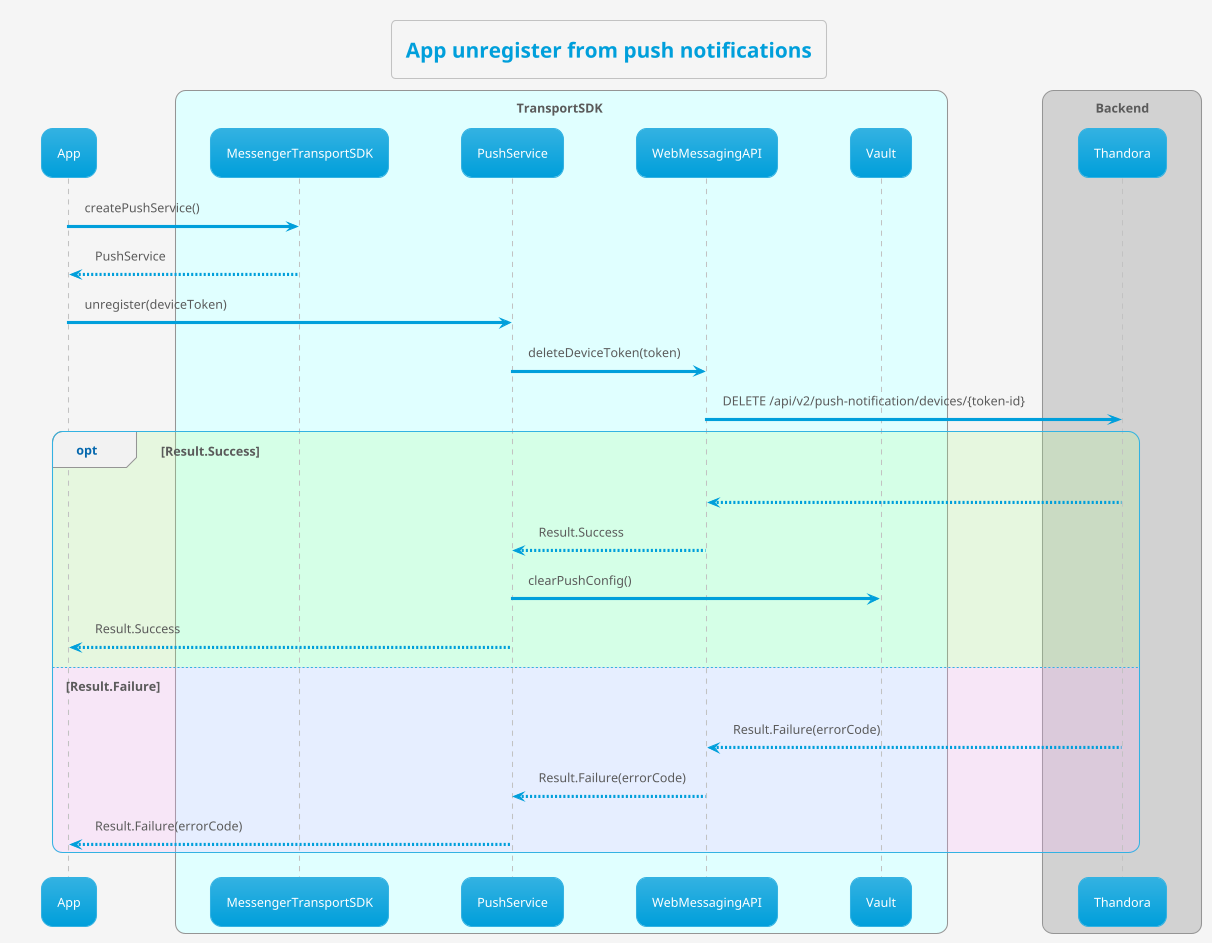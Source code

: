 @startuml
'https://plantuml.com/sequence-diagram

!theme bluegray
!pragma teoz true


skinparam backgroundColor #whitesmoke
title App unregister from push notifications

participant App
box TransportSDK #lightcyan
participant MessengerTransportSDK
participant PushService
participant WebMessagingAPI
participant Vault
end box
box Backend
participant Thandora
end box

	App -> MessengerTransportSDK : createPushService()
	MessengerTransportSDK --> App : PushService
	App -> PushService : unregister(deviceToken)
    PushService -> WebMessagingAPI : deleteDeviceToken(token)
    WebMessagingAPI -> Thandora : DELETE /api/v2/push-notification/devices/{token-id}
    opt #aaff8833 Result.Success
	    Thandora --> WebMessagingAPI
	    WebMessagingAPI --> PushService: Result.Success
	    PushService -> Vault : clearPushConfig()
	    PushService --> App : Result.Success
	    else #ffaaff33 Result.Failure
	    Thandora --> WebMessagingAPI: Result.Failure(errorCode)
	    WebMessagingAPI --> PushService: Result.Failure(errorCode)
	    PushService --> App: Result.Failure(errorCode)
	    end
@enduml


